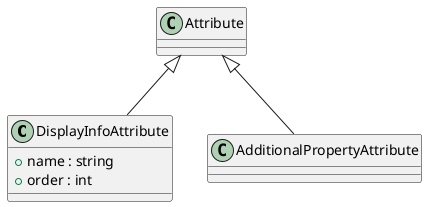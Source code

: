 @startuml
class DisplayInfoAttribute {
    + name : string
    + order : int
}
class AdditionalPropertyAttribute {
}
Attribute <|-- DisplayInfoAttribute
Attribute <|-- AdditionalPropertyAttribute
@enduml

